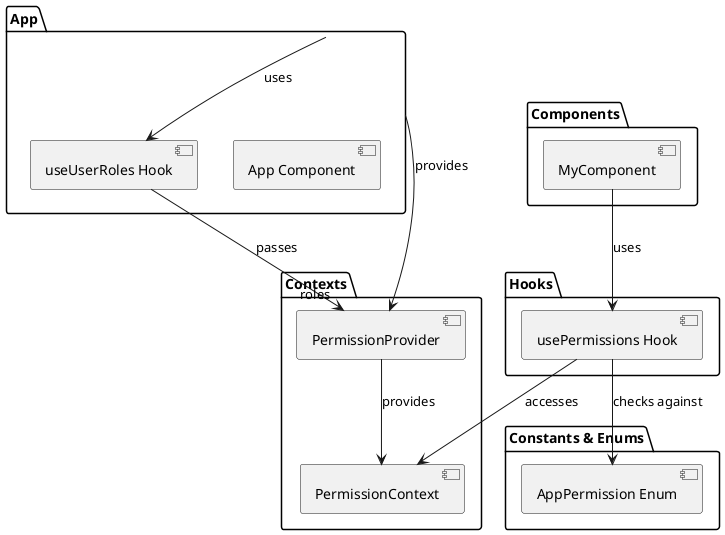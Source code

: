 @startuml
' allows using components within other elements
allowmixing

package "App" {
    component "App Component" as App
    component "useUserRoles Hook" as useUserRoles
}

package "Contexts" {
    component "PermissionContext" as PermissionContext
    component "PermissionProvider" as PermissionProvider
}

package "Hooks" {
    component "usePermissions Hook" as usePermissions
}

package "Components" {
    component "MyComponent" as MyComponent
}

package "Constants & Enums" {
    component "AppPermission Enum" as AppPermission
}

App --> useUserRoles : uses
App --> PermissionProvider : provides
useUserRoles --> PermissionProvider : passes "roles"
PermissionProvider --> PermissionContext : provides
MyComponent --> usePermissions : uses
usePermissions --> PermissionContext : accesses
usePermissions --> AppPermission : checks against

@enduml
